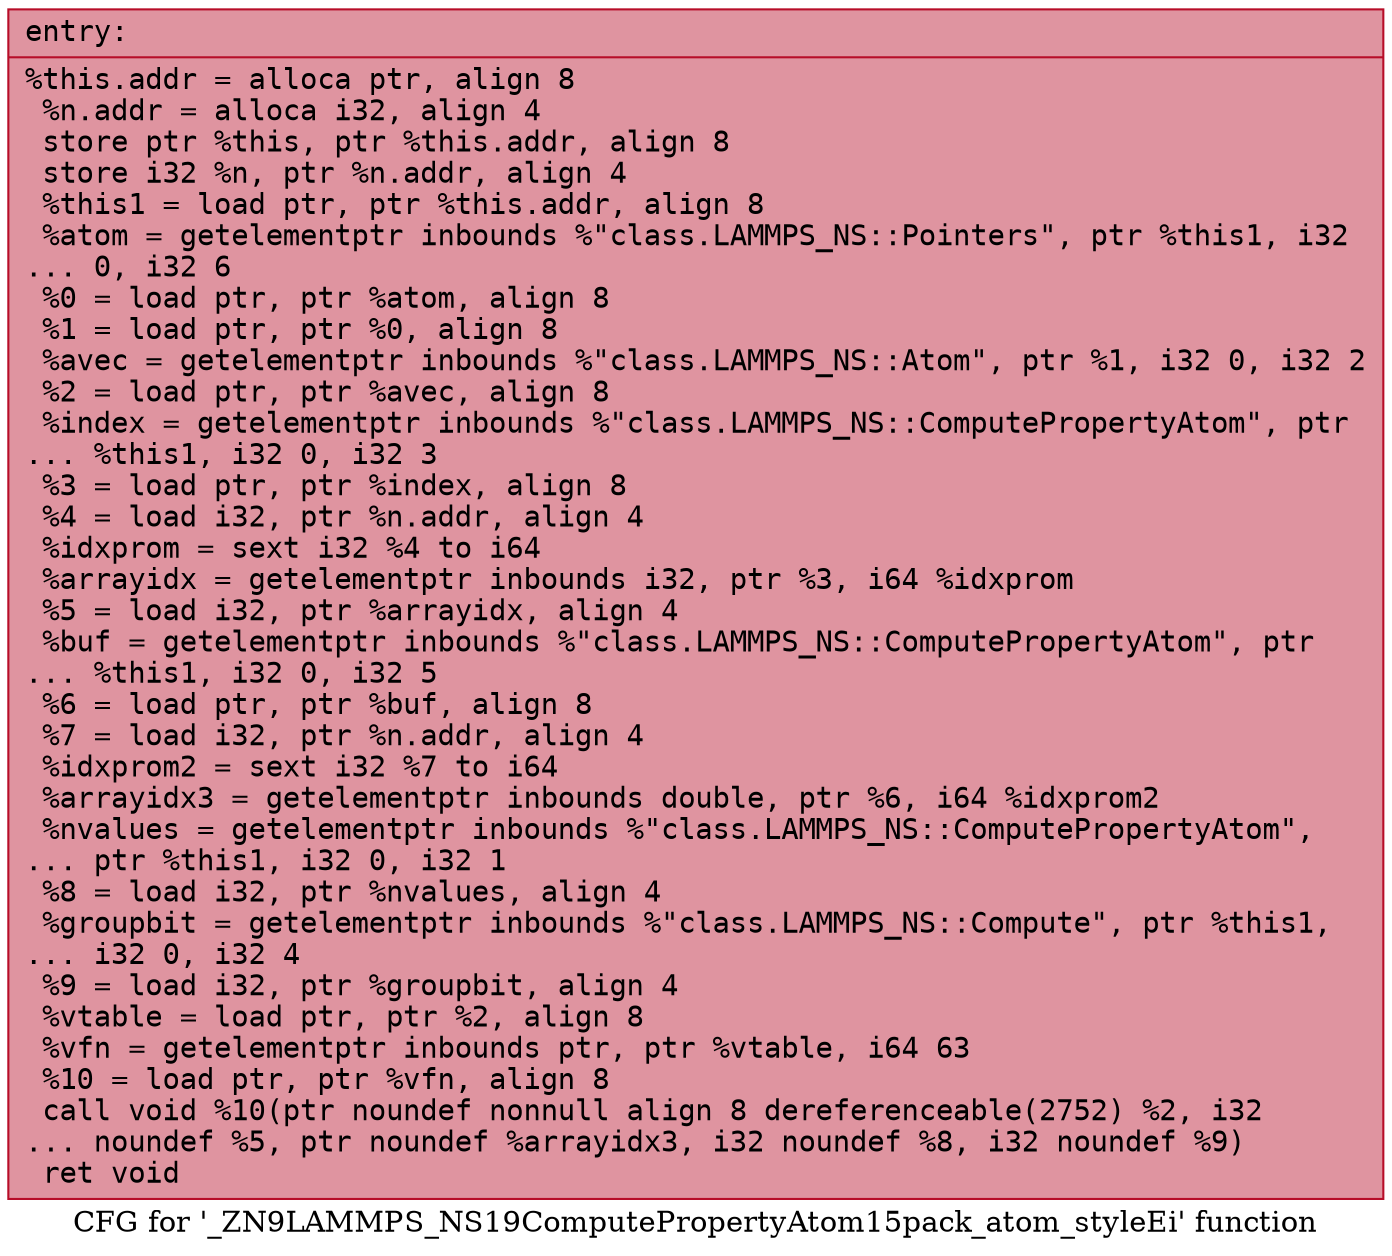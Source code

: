 digraph "CFG for '_ZN9LAMMPS_NS19ComputePropertyAtom15pack_atom_styleEi' function" {
	label="CFG for '_ZN9LAMMPS_NS19ComputePropertyAtom15pack_atom_styleEi' function";

	Node0x55e557d4fb60 [shape=record,color="#b70d28ff", style=filled, fillcolor="#b70d2870" fontname="Courier",label="{entry:\l|  %this.addr = alloca ptr, align 8\l  %n.addr = alloca i32, align 4\l  store ptr %this, ptr %this.addr, align 8\l  store i32 %n, ptr %n.addr, align 4\l  %this1 = load ptr, ptr %this.addr, align 8\l  %atom = getelementptr inbounds %\"class.LAMMPS_NS::Pointers\", ptr %this1, i32\l... 0, i32 6\l  %0 = load ptr, ptr %atom, align 8\l  %1 = load ptr, ptr %0, align 8\l  %avec = getelementptr inbounds %\"class.LAMMPS_NS::Atom\", ptr %1, i32 0, i32 2\l  %2 = load ptr, ptr %avec, align 8\l  %index = getelementptr inbounds %\"class.LAMMPS_NS::ComputePropertyAtom\", ptr\l... %this1, i32 0, i32 3\l  %3 = load ptr, ptr %index, align 8\l  %4 = load i32, ptr %n.addr, align 4\l  %idxprom = sext i32 %4 to i64\l  %arrayidx = getelementptr inbounds i32, ptr %3, i64 %idxprom\l  %5 = load i32, ptr %arrayidx, align 4\l  %buf = getelementptr inbounds %\"class.LAMMPS_NS::ComputePropertyAtom\", ptr\l... %this1, i32 0, i32 5\l  %6 = load ptr, ptr %buf, align 8\l  %7 = load i32, ptr %n.addr, align 4\l  %idxprom2 = sext i32 %7 to i64\l  %arrayidx3 = getelementptr inbounds double, ptr %6, i64 %idxprom2\l  %nvalues = getelementptr inbounds %\"class.LAMMPS_NS::ComputePropertyAtom\",\l... ptr %this1, i32 0, i32 1\l  %8 = load i32, ptr %nvalues, align 4\l  %groupbit = getelementptr inbounds %\"class.LAMMPS_NS::Compute\", ptr %this1,\l... i32 0, i32 4\l  %9 = load i32, ptr %groupbit, align 4\l  %vtable = load ptr, ptr %2, align 8\l  %vfn = getelementptr inbounds ptr, ptr %vtable, i64 63\l  %10 = load ptr, ptr %vfn, align 8\l  call void %10(ptr noundef nonnull align 8 dereferenceable(2752) %2, i32\l... noundef %5, ptr noundef %arrayidx3, i32 noundef %8, i32 noundef %9)\l  ret void\l}"];
}
